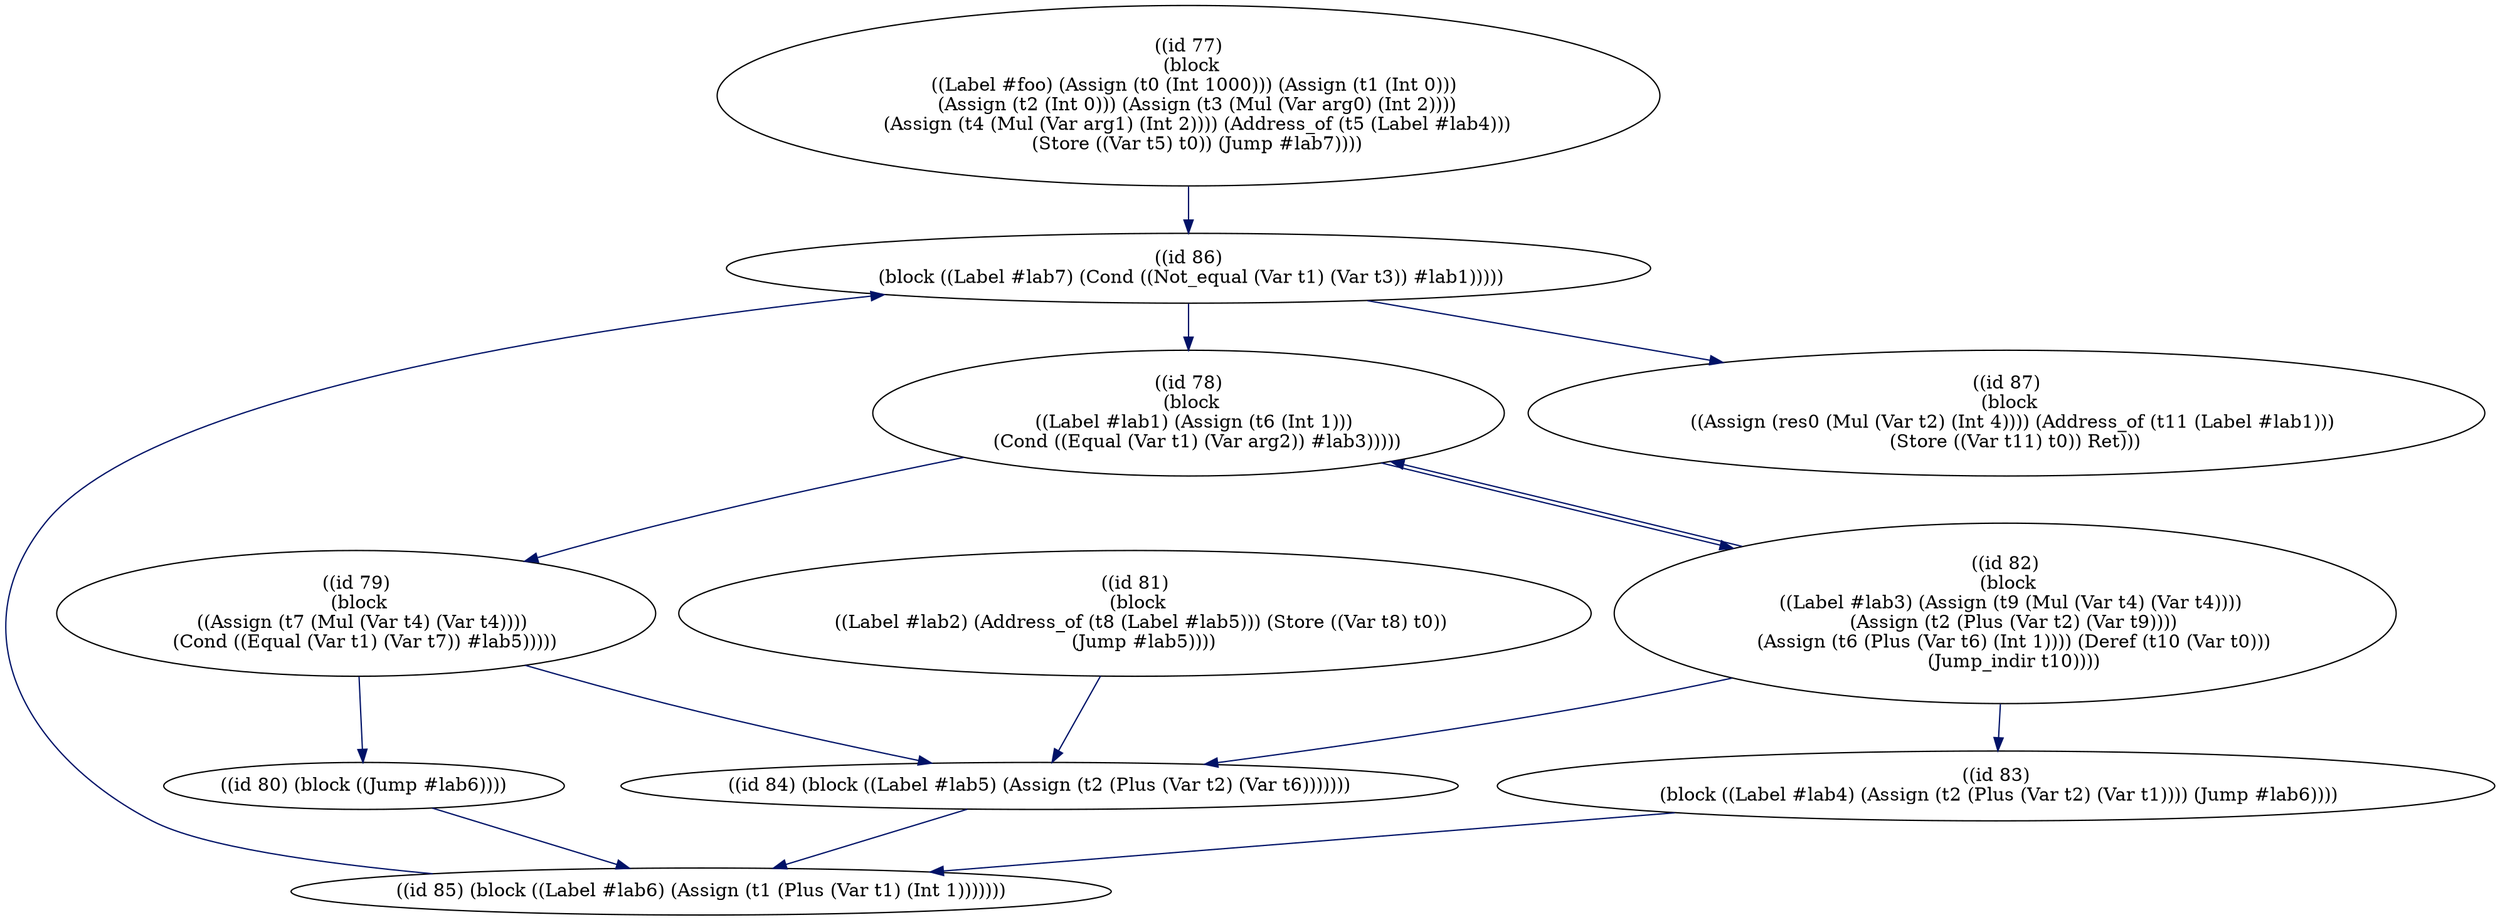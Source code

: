 digraph G {
  2202270123004268642 [label="((id 77)
 (block
  ((Label #foo) (Assign (t0 (Int 1000))) (Assign (t1 (Int 0)))
   (Assign (t2 (Int 0))) (Assign (t3 (Mul (Var arg0) (Int 2))))
   (Assign (t4 (Mul (Var arg1) (Int 2)))) (Address_of (t5 (Label #lab4)))
   (Store ((Var t5) t0)) (Jump #lab7))))",
                       ];
  -595830625589109568 [label="((id 78)
 (block
  ((Label #lab1) (Assign (t6 (Int 1)))
   (Cond ((Equal (Var t1) (Var arg2)) #lab3)))))",
                       ];
  -3016003176415756159 [label="((id 79)
 (block
  ((Assign (t7 (Mul (Var t4) (Var t4))))
   (Cond ((Equal (Var t1) (Var t7)) #lab5)))))",
                        ];
  3408962993073824221 [label="((id 80) (block ((Jump #lab6))))", ];
  989142777741985411 [label="((id 81)
 (block
  ((Label #lab2) (Address_of (t8 (Label #lab5))) (Store ((Var t8) t0))
   (Jump #lab5))))",
                      ];
  -1808987949723132839 [label="((id 82)
 (block
  ((Label #lab3) (Assign (t9 (Mul (Var t4) (Var t4))))
   (Assign (t2 (Plus (Var t2) (Var t9))))
   (Assign (t6 (Plus (Var t6) (Int 1)))) (Deref (t10 (Var t0)))
   (Jump_indir t10))))",
                        ];
  -4228844549870436656 [label="((id 83)
 (block ((Label #lab4) (Assign (t2 (Plus (Var t2) (Var t1)))) (Jump #lab6))))",
                        ];
  2196449935509337440 [label="((id 84) (block ((Label #lab5) (Assign (t2 (Plus (Var t2) (Var t6)))))))",
                       ];
  -223480052744187303 [label="((id 85) (block ((Label #lab6) (Assign (t1 (Plus (Var t1) (Int 1)))))))",
                       ];
  -3023968124550420429 [label="((id 86)
 (block ((Label #lab7) (Cond ((Not_equal (Var t1) (Var t3)) #lab1)))))",
                        ];
  3779446603763848058 [label="((id 87)
 (block
  ((Assign (res0 (Mul (Var t2) (Int 4)))) (Address_of (t11 (Label #lab1)))
   (Store ((Var t11) t0)) Ret)))",
                       ];
  
  
  2202270123004268642 -> -3023968124550420429 [color="#001267", ];
  -595830625589109568 -> -3016003176415756159 [color="#001267", ];
  -595830625589109568 -> -1808987949723132839 [color="#001267", ];
  -3016003176415756159 -> 3408962993073824221 [color="#001267", ];
  -3016003176415756159 -> 2196449935509337440 [color="#001267", ];
  3408962993073824221 -> -223480052744187303 [color="#001267", ];
  989142777741985411 -> 2196449935509337440 [color="#001267", ];
  -1808987949723132839 -> -595830625589109568 [color="#001267", ];
  -1808987949723132839 -> -4228844549870436656 [color="#001267", ];
  -1808987949723132839 -> 2196449935509337440 [color="#001267", ];
  -4228844549870436656 -> -223480052744187303 [color="#001267", ];
  2196449935509337440 -> -223480052744187303 [color="#001267", ];
  -223480052744187303 -> -3023968124550420429 [color="#001267", ];
  -3023968124550420429 -> -595830625589109568 [color="#001267", ];
  -3023968124550420429 -> 3779446603763848058 [color="#001267", ];
  
  }